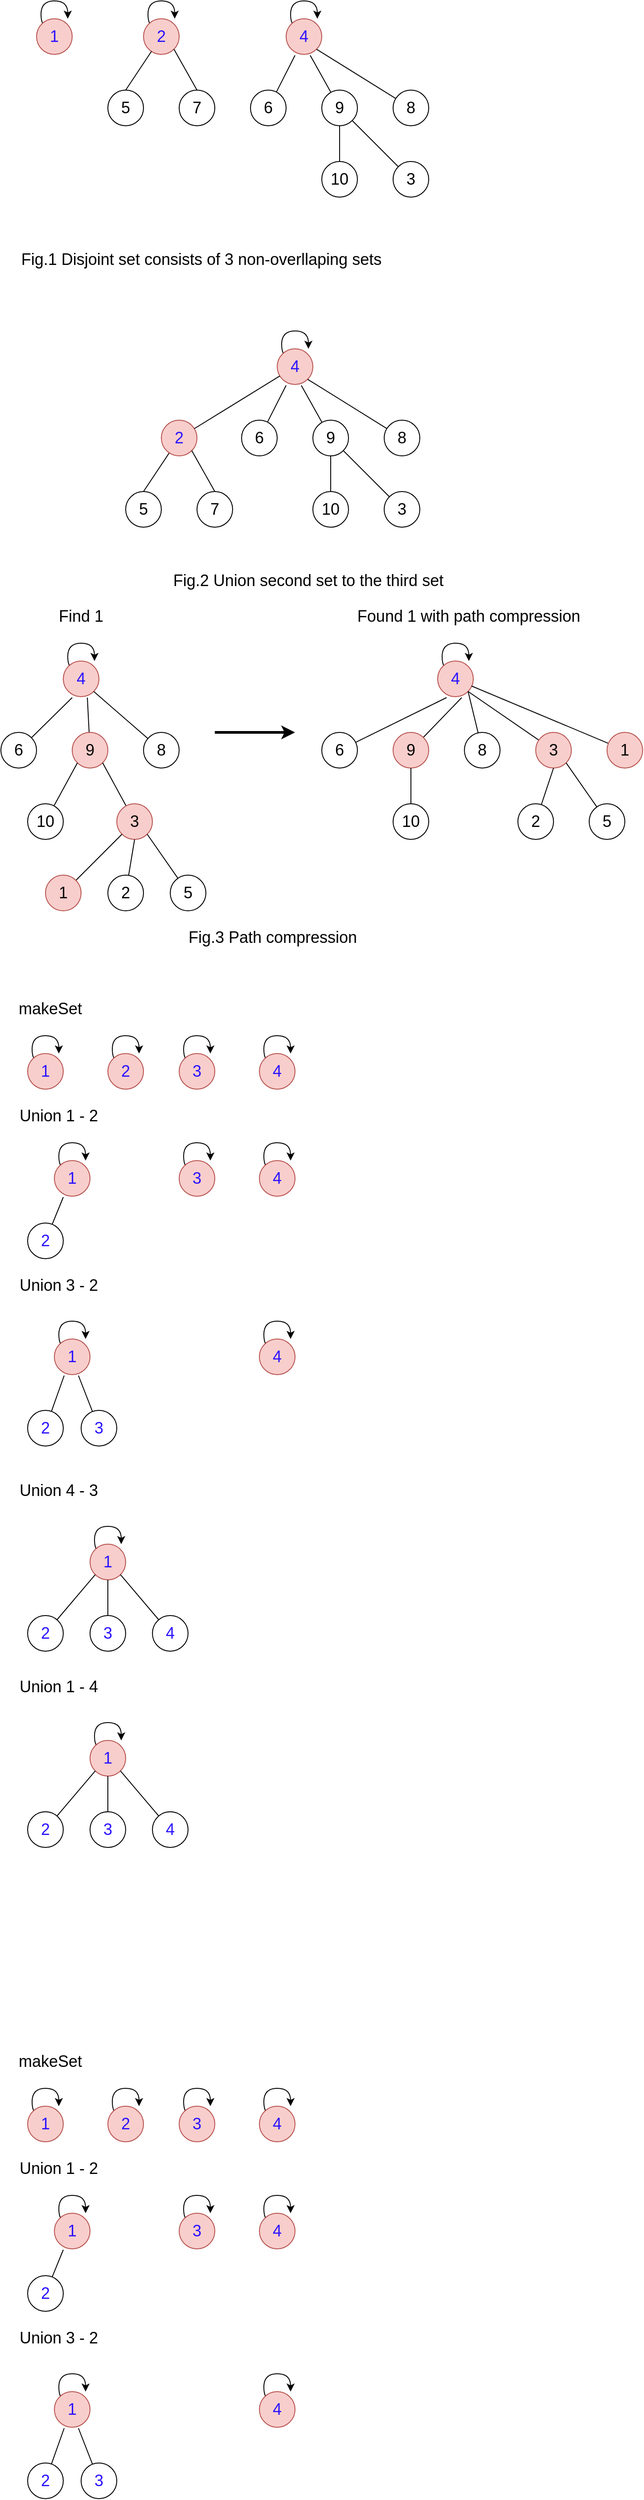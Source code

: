 <mxfile version="14.6.5" type="device"><diagram id="XlgKNt7_KCRdcMlraoRZ" name="Page-1"><mxGraphModel dx="1422" dy="705" grid="1" gridSize="10" guides="1" tooltips="1" connect="1" arrows="1" fold="1" page="1" pageScale="1" pageWidth="827" pageHeight="1169" math="0" shadow="0"><root><mxCell id="0"/><mxCell id="1" parent="0"/><mxCell id="lRGDoD_ZL3U_mnL9n9kn-7" value="" style="group" parent="1" vertex="1" connectable="0"><mxGeometry x="80" y="60" width="40" height="60" as="geometry"/></mxCell><mxCell id="lRGDoD_ZL3U_mnL9n9kn-6" value="" style="endArrow=classic;html=1;edgeStyle=orthogonalEdgeStyle;curved=1;" parent="lRGDoD_ZL3U_mnL9n9kn-7" edge="1"><mxGeometry width="50" height="50" relative="1" as="geometry"><mxPoint x="15" y="30" as="sourcePoint"/><mxPoint x="35" y="20" as="targetPoint"/><Array as="points"><mxPoint x="5" y="30"/><mxPoint x="5"/><mxPoint x="35"/></Array></mxGeometry></mxCell><mxCell id="lRGDoD_ZL3U_mnL9n9kn-1" value="&lt;font style=&quot;font-size: 18px&quot; color=&quot;#2a12ff&quot;&gt;1&lt;/font&gt;" style="ellipse;whiteSpace=wrap;html=1;aspect=fixed;fillColor=#f8cecc;strokeColor=#b85450;" parent="lRGDoD_ZL3U_mnL9n9kn-7" vertex="1"><mxGeometry y="20" width="40" height="40" as="geometry"/></mxCell><mxCell id="lRGDoD_ZL3U_mnL9n9kn-8" value="" style="group" parent="1" vertex="1" connectable="0"><mxGeometry x="200" y="60" width="40" height="60" as="geometry"/></mxCell><mxCell id="lRGDoD_ZL3U_mnL9n9kn-9" value="" style="endArrow=classic;html=1;edgeStyle=orthogonalEdgeStyle;curved=1;" parent="lRGDoD_ZL3U_mnL9n9kn-8" edge="1"><mxGeometry width="50" height="50" relative="1" as="geometry"><mxPoint x="15" y="30" as="sourcePoint"/><mxPoint x="35" y="20" as="targetPoint"/><Array as="points"><mxPoint x="5" y="30"/><mxPoint x="5"/><mxPoint x="35"/></Array></mxGeometry></mxCell><mxCell id="lRGDoD_ZL3U_mnL9n9kn-10" value="&lt;font style=&quot;font-size: 18px&quot; color=&quot;#2a12ff&quot;&gt;2&lt;/font&gt;" style="ellipse;whiteSpace=wrap;html=1;aspect=fixed;fillColor=#f8cecc;strokeColor=#b85450;" parent="lRGDoD_ZL3U_mnL9n9kn-8" vertex="1"><mxGeometry y="20" width="40" height="40" as="geometry"/></mxCell><mxCell id="lRGDoD_ZL3U_mnL9n9kn-11" value="" style="group" parent="1" vertex="1" connectable="0"><mxGeometry x="360" y="60" width="40" height="60" as="geometry"/></mxCell><mxCell id="lRGDoD_ZL3U_mnL9n9kn-12" value="" style="endArrow=classic;html=1;edgeStyle=orthogonalEdgeStyle;curved=1;" parent="lRGDoD_ZL3U_mnL9n9kn-11" edge="1"><mxGeometry width="50" height="50" relative="1" as="geometry"><mxPoint x="15" y="30" as="sourcePoint"/><mxPoint x="35" y="20" as="targetPoint"/><Array as="points"><mxPoint x="5" y="30"/><mxPoint x="5"/><mxPoint x="35"/></Array></mxGeometry></mxCell><mxCell id="lRGDoD_ZL3U_mnL9n9kn-13" value="&lt;font style=&quot;font-size: 18px&quot; color=&quot;#2a12ff&quot;&gt;4&lt;/font&gt;" style="ellipse;whiteSpace=wrap;html=1;aspect=fixed;fillColor=#f8cecc;strokeColor=#b85450;" parent="lRGDoD_ZL3U_mnL9n9kn-11" vertex="1"><mxGeometry y="20" width="40" height="40" as="geometry"/></mxCell><mxCell id="lRGDoD_ZL3U_mnL9n9kn-14" value="&lt;font style=&quot;font-size: 18px&quot;&gt;5&lt;/font&gt;" style="ellipse;whiteSpace=wrap;html=1;aspect=fixed;" parent="1" vertex="1"><mxGeometry x="160" y="160" width="40" height="40" as="geometry"/></mxCell><mxCell id="lRGDoD_ZL3U_mnL9n9kn-23" style="edgeStyle=none;rounded=0;orthogonalLoop=1;jettySize=auto;html=1;exitX=0.5;exitY=0;exitDx=0;exitDy=0;entryX=1;entryY=1;entryDx=0;entryDy=0;startArrow=none;startFill=0;endArrow=none;endFill=0;" parent="1" source="lRGDoD_ZL3U_mnL9n9kn-15" target="lRGDoD_ZL3U_mnL9n9kn-10" edge="1"><mxGeometry relative="1" as="geometry"/></mxCell><mxCell id="lRGDoD_ZL3U_mnL9n9kn-15" value="&lt;font style=&quot;font-size: 18px&quot;&gt;7&lt;/font&gt;" style="ellipse;whiteSpace=wrap;html=1;aspect=fixed;" parent="1" vertex="1"><mxGeometry x="240" y="160" width="40" height="40" as="geometry"/></mxCell><mxCell id="lRGDoD_ZL3U_mnL9n9kn-25" style="edgeStyle=none;rounded=0;orthogonalLoop=1;jettySize=auto;html=1;entryX=0.25;entryY=1.025;entryDx=0;entryDy=0;startArrow=none;startFill=0;endArrow=none;endFill=0;entryPerimeter=0;" parent="1" source="lRGDoD_ZL3U_mnL9n9kn-16" target="lRGDoD_ZL3U_mnL9n9kn-13" edge="1"><mxGeometry relative="1" as="geometry"/></mxCell><mxCell id="lRGDoD_ZL3U_mnL9n9kn-16" value="&lt;font style=&quot;font-size: 18px&quot;&gt;6&lt;/font&gt;" style="ellipse;whiteSpace=wrap;html=1;aspect=fixed;" parent="1" vertex="1"><mxGeometry x="320" y="160" width="40" height="40" as="geometry"/></mxCell><mxCell id="lRGDoD_ZL3U_mnL9n9kn-26" style="edgeStyle=none;rounded=0;orthogonalLoop=1;jettySize=auto;html=1;entryX=0.675;entryY=1.025;entryDx=0;entryDy=0;entryPerimeter=0;startArrow=none;startFill=0;endArrow=none;endFill=0;" parent="1" source="lRGDoD_ZL3U_mnL9n9kn-17" target="lRGDoD_ZL3U_mnL9n9kn-13" edge="1"><mxGeometry relative="1" as="geometry"/></mxCell><mxCell id="lRGDoD_ZL3U_mnL9n9kn-17" value="&lt;font style=&quot;font-size: 18px&quot;&gt;9&lt;/font&gt;" style="ellipse;whiteSpace=wrap;html=1;aspect=fixed;" parent="1" vertex="1"><mxGeometry x="400" y="160" width="40" height="40" as="geometry"/></mxCell><mxCell id="lRGDoD_ZL3U_mnL9n9kn-27" style="edgeStyle=none;rounded=0;orthogonalLoop=1;jettySize=auto;html=1;entryX=1;entryY=1;entryDx=0;entryDy=0;startArrow=none;startFill=0;endArrow=none;endFill=0;" parent="1" source="lRGDoD_ZL3U_mnL9n9kn-18" target="lRGDoD_ZL3U_mnL9n9kn-13" edge="1"><mxGeometry relative="1" as="geometry"/></mxCell><mxCell id="lRGDoD_ZL3U_mnL9n9kn-18" value="&lt;font style=&quot;font-size: 18px&quot;&gt;8&lt;/font&gt;" style="ellipse;whiteSpace=wrap;html=1;aspect=fixed;" parent="1" vertex="1"><mxGeometry x="480" y="160" width="40" height="40" as="geometry"/></mxCell><mxCell id="lRGDoD_ZL3U_mnL9n9kn-28" style="edgeStyle=none;rounded=0;orthogonalLoop=1;jettySize=auto;html=1;entryX=0.5;entryY=1;entryDx=0;entryDy=0;startArrow=none;startFill=0;endArrow=none;endFill=0;" parent="1" source="lRGDoD_ZL3U_mnL9n9kn-20" target="lRGDoD_ZL3U_mnL9n9kn-17" edge="1"><mxGeometry relative="1" as="geometry"/></mxCell><mxCell id="lRGDoD_ZL3U_mnL9n9kn-20" value="&lt;font style=&quot;font-size: 18px&quot;&gt;10&lt;/font&gt;" style="ellipse;whiteSpace=wrap;html=1;aspect=fixed;" parent="1" vertex="1"><mxGeometry x="400" y="240" width="40" height="40" as="geometry"/></mxCell><mxCell id="lRGDoD_ZL3U_mnL9n9kn-22" style="rounded=0;orthogonalLoop=1;jettySize=auto;html=1;entryX=0.5;entryY=0;entryDx=0;entryDy=0;startArrow=none;startFill=0;endArrow=none;endFill=0;" parent="1" source="lRGDoD_ZL3U_mnL9n9kn-10" target="lRGDoD_ZL3U_mnL9n9kn-14" edge="1"><mxGeometry relative="1" as="geometry"/></mxCell><mxCell id="lRGDoD_ZL3U_mnL9n9kn-30" style="edgeStyle=none;rounded=0;orthogonalLoop=1;jettySize=auto;html=1;entryX=1;entryY=1;entryDx=0;entryDy=0;startArrow=none;startFill=0;endArrow=none;endFill=0;" parent="1" source="lRGDoD_ZL3U_mnL9n9kn-29" target="lRGDoD_ZL3U_mnL9n9kn-17" edge="1"><mxGeometry relative="1" as="geometry"/></mxCell><mxCell id="lRGDoD_ZL3U_mnL9n9kn-29" value="&lt;font style=&quot;font-size: 18px&quot;&gt;3&lt;/font&gt;" style="ellipse;whiteSpace=wrap;html=1;aspect=fixed;" parent="1" vertex="1"><mxGeometry x="480" y="240" width="40" height="40" as="geometry"/></mxCell><mxCell id="lRGDoD_ZL3U_mnL9n9kn-31" value="&lt;font style=&quot;font-size: 18px&quot;&gt;Fig.1 Disjoint set consists of 3 non-overllaping sets&lt;/font&gt;" style="text;html=1;strokeColor=none;fillColor=none;align=center;verticalAlign=middle;whiteSpace=wrap;rounded=0;" parent="1" vertex="1"><mxGeometry x="60" y="340" width="410" height="20" as="geometry"/></mxCell><mxCell id="lRGDoD_ZL3U_mnL9n9kn-38" value="" style="group" parent="1" vertex="1" connectable="0"><mxGeometry x="350" y="430" width="40" height="60" as="geometry"/></mxCell><mxCell id="lRGDoD_ZL3U_mnL9n9kn-39" value="" style="endArrow=classic;html=1;edgeStyle=orthogonalEdgeStyle;curved=1;" parent="lRGDoD_ZL3U_mnL9n9kn-38" edge="1"><mxGeometry width="50" height="50" relative="1" as="geometry"><mxPoint x="15" y="30" as="sourcePoint"/><mxPoint x="35" y="20" as="targetPoint"/><Array as="points"><mxPoint x="5" y="30"/><mxPoint x="5"/><mxPoint x="35"/></Array></mxGeometry></mxCell><mxCell id="lRGDoD_ZL3U_mnL9n9kn-40" value="&lt;font style=&quot;font-size: 18px&quot; color=&quot;#2a12ff&quot;&gt;4&lt;/font&gt;" style="ellipse;whiteSpace=wrap;html=1;aspect=fixed;fillColor=#f8cecc;strokeColor=#b85450;" parent="lRGDoD_ZL3U_mnL9n9kn-38" vertex="1"><mxGeometry y="20" width="40" height="40" as="geometry"/></mxCell><mxCell id="lRGDoD_ZL3U_mnL9n9kn-44" style="edgeStyle=none;rounded=0;orthogonalLoop=1;jettySize=auto;html=1;entryX=0.25;entryY=1.025;entryDx=0;entryDy=0;startArrow=none;startFill=0;endArrow=none;endFill=0;entryPerimeter=0;" parent="1" source="lRGDoD_ZL3U_mnL9n9kn-45" target="lRGDoD_ZL3U_mnL9n9kn-40" edge="1"><mxGeometry relative="1" as="geometry"/></mxCell><mxCell id="lRGDoD_ZL3U_mnL9n9kn-45" value="&lt;font style=&quot;font-size: 18px&quot;&gt;6&lt;/font&gt;" style="ellipse;whiteSpace=wrap;html=1;aspect=fixed;" parent="1" vertex="1"><mxGeometry x="310" y="530" width="40" height="40" as="geometry"/></mxCell><mxCell id="lRGDoD_ZL3U_mnL9n9kn-46" style="edgeStyle=none;rounded=0;orthogonalLoop=1;jettySize=auto;html=1;entryX=0.675;entryY=1.025;entryDx=0;entryDy=0;entryPerimeter=0;startArrow=none;startFill=0;endArrow=none;endFill=0;" parent="1" source="lRGDoD_ZL3U_mnL9n9kn-47" target="lRGDoD_ZL3U_mnL9n9kn-40" edge="1"><mxGeometry relative="1" as="geometry"/></mxCell><mxCell id="lRGDoD_ZL3U_mnL9n9kn-47" value="&lt;font style=&quot;font-size: 18px&quot;&gt;9&lt;/font&gt;" style="ellipse;whiteSpace=wrap;html=1;aspect=fixed;" parent="1" vertex="1"><mxGeometry x="390" y="530" width="40" height="40" as="geometry"/></mxCell><mxCell id="lRGDoD_ZL3U_mnL9n9kn-48" style="edgeStyle=none;rounded=0;orthogonalLoop=1;jettySize=auto;html=1;entryX=1;entryY=1;entryDx=0;entryDy=0;startArrow=none;startFill=0;endArrow=none;endFill=0;" parent="1" source="lRGDoD_ZL3U_mnL9n9kn-49" target="lRGDoD_ZL3U_mnL9n9kn-40" edge="1"><mxGeometry relative="1" as="geometry"/></mxCell><mxCell id="lRGDoD_ZL3U_mnL9n9kn-49" value="&lt;font style=&quot;font-size: 18px&quot;&gt;8&lt;/font&gt;" style="ellipse;whiteSpace=wrap;html=1;aspect=fixed;" parent="1" vertex="1"><mxGeometry x="470" y="530" width="40" height="40" as="geometry"/></mxCell><mxCell id="lRGDoD_ZL3U_mnL9n9kn-50" style="edgeStyle=none;rounded=0;orthogonalLoop=1;jettySize=auto;html=1;entryX=0.5;entryY=1;entryDx=0;entryDy=0;startArrow=none;startFill=0;endArrow=none;endFill=0;" parent="1" source="lRGDoD_ZL3U_mnL9n9kn-51" target="lRGDoD_ZL3U_mnL9n9kn-47" edge="1"><mxGeometry relative="1" as="geometry"/></mxCell><mxCell id="lRGDoD_ZL3U_mnL9n9kn-51" value="&lt;font style=&quot;font-size: 18px&quot;&gt;10&lt;/font&gt;" style="ellipse;whiteSpace=wrap;html=1;aspect=fixed;" parent="1" vertex="1"><mxGeometry x="390" y="610" width="40" height="40" as="geometry"/></mxCell><mxCell id="lRGDoD_ZL3U_mnL9n9kn-53" style="edgeStyle=none;rounded=0;orthogonalLoop=1;jettySize=auto;html=1;entryX=1;entryY=1;entryDx=0;entryDy=0;startArrow=none;startFill=0;endArrow=none;endFill=0;" parent="1" source="lRGDoD_ZL3U_mnL9n9kn-54" target="lRGDoD_ZL3U_mnL9n9kn-47" edge="1"><mxGeometry relative="1" as="geometry"/></mxCell><mxCell id="lRGDoD_ZL3U_mnL9n9kn-54" value="&lt;font style=&quot;font-size: 18px&quot;&gt;3&lt;/font&gt;" style="ellipse;whiteSpace=wrap;html=1;aspect=fixed;" parent="1" vertex="1"><mxGeometry x="470" y="610" width="40" height="40" as="geometry"/></mxCell><mxCell id="lRGDoD_ZL3U_mnL9n9kn-55" value="" style="group" parent="1" vertex="1" connectable="0"><mxGeometry x="180" y="530" width="120" height="120" as="geometry"/></mxCell><mxCell id="lRGDoD_ZL3U_mnL9n9kn-41" value="&lt;font style=&quot;font-size: 18px&quot;&gt;5&lt;/font&gt;" style="ellipse;whiteSpace=wrap;html=1;aspect=fixed;" parent="lRGDoD_ZL3U_mnL9n9kn-55" vertex="1"><mxGeometry y="80" width="40" height="40" as="geometry"/></mxCell><mxCell id="lRGDoD_ZL3U_mnL9n9kn-43" value="&lt;font style=&quot;font-size: 18px&quot;&gt;7&lt;/font&gt;" style="ellipse;whiteSpace=wrap;html=1;aspect=fixed;" parent="lRGDoD_ZL3U_mnL9n9kn-55" vertex="1"><mxGeometry x="80" y="80" width="40" height="40" as="geometry"/></mxCell><mxCell id="lRGDoD_ZL3U_mnL9n9kn-52" style="rounded=0;orthogonalLoop=1;jettySize=auto;html=1;entryX=0.5;entryY=0;entryDx=0;entryDy=0;startArrow=none;startFill=0;endArrow=none;endFill=0;" parent="lRGDoD_ZL3U_mnL9n9kn-55" source="lRGDoD_ZL3U_mnL9n9kn-37" target="lRGDoD_ZL3U_mnL9n9kn-41" edge="1"><mxGeometry relative="1" as="geometry"/></mxCell><mxCell id="lRGDoD_ZL3U_mnL9n9kn-37" value="&lt;font style=&quot;font-size: 18px&quot; color=&quot;#2a12ff&quot;&gt;2&lt;/font&gt;" style="ellipse;whiteSpace=wrap;html=1;aspect=fixed;fillColor=#f8cecc;strokeColor=#b85450;" parent="lRGDoD_ZL3U_mnL9n9kn-55" vertex="1"><mxGeometry x="40" width="40" height="40" as="geometry"/></mxCell><mxCell id="lRGDoD_ZL3U_mnL9n9kn-42" style="edgeStyle=none;rounded=0;orthogonalLoop=1;jettySize=auto;html=1;exitX=0.5;exitY=0;exitDx=0;exitDy=0;entryX=1;entryY=1;entryDx=0;entryDy=0;startArrow=none;startFill=0;endArrow=none;endFill=0;" parent="lRGDoD_ZL3U_mnL9n9kn-55" source="lRGDoD_ZL3U_mnL9n9kn-43" target="lRGDoD_ZL3U_mnL9n9kn-37" edge="1"><mxGeometry relative="1" as="geometry"/></mxCell><mxCell id="lRGDoD_ZL3U_mnL9n9kn-57" style="edgeStyle=none;rounded=0;orthogonalLoop=1;jettySize=auto;html=1;startArrow=none;startFill=0;endArrow=none;endFill=0;" parent="1" source="lRGDoD_ZL3U_mnL9n9kn-37" target="lRGDoD_ZL3U_mnL9n9kn-40" edge="1"><mxGeometry relative="1" as="geometry"/></mxCell><mxCell id="lRGDoD_ZL3U_mnL9n9kn-58" value="&lt;font style=&quot;font-size: 18px&quot;&gt;Fig.2 Union second set to the third set&lt;/font&gt;" style="text;html=1;strokeColor=none;fillColor=none;align=center;verticalAlign=middle;whiteSpace=wrap;rounded=0;" parent="1" vertex="1"><mxGeometry x="180" y="700" width="410" height="20" as="geometry"/></mxCell><mxCell id="lRGDoD_ZL3U_mnL9n9kn-59" value="" style="group" parent="1" vertex="1" connectable="0"><mxGeometry x="110" y="780" width="40" height="60" as="geometry"/></mxCell><mxCell id="lRGDoD_ZL3U_mnL9n9kn-60" value="" style="endArrow=classic;html=1;edgeStyle=orthogonalEdgeStyle;curved=1;" parent="lRGDoD_ZL3U_mnL9n9kn-59" edge="1"><mxGeometry width="50" height="50" relative="1" as="geometry"><mxPoint x="15" y="30" as="sourcePoint"/><mxPoint x="35" y="20" as="targetPoint"/><Array as="points"><mxPoint x="5" y="30"/><mxPoint x="5"/><mxPoint x="35"/></Array></mxGeometry></mxCell><mxCell id="lRGDoD_ZL3U_mnL9n9kn-61" value="&lt;font style=&quot;font-size: 18px&quot; color=&quot;#2a12ff&quot;&gt;4&lt;/font&gt;" style="ellipse;whiteSpace=wrap;html=1;aspect=fixed;fillColor=#f8cecc;strokeColor=#b85450;" parent="lRGDoD_ZL3U_mnL9n9kn-59" vertex="1"><mxGeometry y="20" width="40" height="40" as="geometry"/></mxCell><mxCell id="lRGDoD_ZL3U_mnL9n9kn-62" style="edgeStyle=none;rounded=0;orthogonalLoop=1;jettySize=auto;html=1;entryX=0.25;entryY=1.025;entryDx=0;entryDy=0;startArrow=none;startFill=0;endArrow=none;endFill=0;entryPerimeter=0;" parent="1" source="lRGDoD_ZL3U_mnL9n9kn-63" target="lRGDoD_ZL3U_mnL9n9kn-61" edge="1"><mxGeometry relative="1" as="geometry"/></mxCell><mxCell id="lRGDoD_ZL3U_mnL9n9kn-63" value="&lt;font style=&quot;font-size: 18px&quot;&gt;6&lt;/font&gt;" style="ellipse;whiteSpace=wrap;html=1;aspect=fixed;" parent="1" vertex="1"><mxGeometry x="40" y="880" width="40" height="40" as="geometry"/></mxCell><mxCell id="lRGDoD_ZL3U_mnL9n9kn-64" style="edgeStyle=none;rounded=0;orthogonalLoop=1;jettySize=auto;html=1;entryX=0.675;entryY=1.025;entryDx=0;entryDy=0;entryPerimeter=0;startArrow=none;startFill=0;endArrow=none;endFill=0;" parent="1" source="lRGDoD_ZL3U_mnL9n9kn-65" target="lRGDoD_ZL3U_mnL9n9kn-61" edge="1"><mxGeometry relative="1" as="geometry"/></mxCell><mxCell id="lRGDoD_ZL3U_mnL9n9kn-65" value="&lt;font style=&quot;font-size: 18px&quot;&gt;9&lt;/font&gt;" style="ellipse;whiteSpace=wrap;html=1;aspect=fixed;fillColor=#f8cecc;strokeColor=#b85450;" parent="1" vertex="1"><mxGeometry x="120" y="880" width="40" height="40" as="geometry"/></mxCell><mxCell id="lRGDoD_ZL3U_mnL9n9kn-66" style="edgeStyle=none;rounded=0;orthogonalLoop=1;jettySize=auto;html=1;entryX=1;entryY=1;entryDx=0;entryDy=0;startArrow=none;startFill=0;endArrow=none;endFill=0;" parent="1" source="lRGDoD_ZL3U_mnL9n9kn-67" target="lRGDoD_ZL3U_mnL9n9kn-61" edge="1"><mxGeometry relative="1" as="geometry"/></mxCell><mxCell id="lRGDoD_ZL3U_mnL9n9kn-67" value="&lt;font style=&quot;font-size: 18px&quot;&gt;8&lt;/font&gt;" style="ellipse;whiteSpace=wrap;html=1;aspect=fixed;" parent="1" vertex="1"><mxGeometry x="200" y="880" width="40" height="40" as="geometry"/></mxCell><mxCell id="lRGDoD_ZL3U_mnL9n9kn-68" style="edgeStyle=none;rounded=0;orthogonalLoop=1;jettySize=auto;html=1;entryX=0;entryY=1;entryDx=0;entryDy=0;startArrow=none;startFill=0;endArrow=none;endFill=0;" parent="1" source="lRGDoD_ZL3U_mnL9n9kn-69" target="lRGDoD_ZL3U_mnL9n9kn-65" edge="1"><mxGeometry relative="1" as="geometry"/></mxCell><mxCell id="lRGDoD_ZL3U_mnL9n9kn-69" value="&lt;font style=&quot;font-size: 18px&quot;&gt;10&lt;/font&gt;" style="ellipse;whiteSpace=wrap;html=1;aspect=fixed;" parent="1" vertex="1"><mxGeometry x="70" y="960" width="40" height="40" as="geometry"/></mxCell><mxCell id="lRGDoD_ZL3U_mnL9n9kn-70" style="edgeStyle=none;rounded=0;orthogonalLoop=1;jettySize=auto;html=1;entryX=1;entryY=1;entryDx=0;entryDy=0;startArrow=none;startFill=0;endArrow=none;endFill=0;" parent="1" source="lRGDoD_ZL3U_mnL9n9kn-71" target="lRGDoD_ZL3U_mnL9n9kn-65" edge="1"><mxGeometry relative="1" as="geometry"/></mxCell><mxCell id="lRGDoD_ZL3U_mnL9n9kn-71" value="&lt;font style=&quot;font-size: 18px&quot;&gt;3&lt;/font&gt;" style="ellipse;whiteSpace=wrap;html=1;aspect=fixed;fillColor=#f8cecc;strokeColor=#b85450;" parent="1" vertex="1"><mxGeometry x="170" y="960" width="40" height="40" as="geometry"/></mxCell><mxCell id="lRGDoD_ZL3U_mnL9n9kn-73" value="" style="endArrow=classic;html=1;strokeWidth=3;" parent="1" edge="1"><mxGeometry width="50" height="50" relative="1" as="geometry"><mxPoint x="280" y="880" as="sourcePoint"/><mxPoint x="370" y="880" as="targetPoint"/></mxGeometry></mxCell><mxCell id="lRGDoD_ZL3U_mnL9n9kn-74" value="" style="group" parent="1" vertex="1" connectable="0"><mxGeometry x="530" y="780" width="40" height="60" as="geometry"/></mxCell><mxCell id="lRGDoD_ZL3U_mnL9n9kn-75" value="" style="endArrow=classic;html=1;edgeStyle=orthogonalEdgeStyle;curved=1;" parent="lRGDoD_ZL3U_mnL9n9kn-74" edge="1"><mxGeometry width="50" height="50" relative="1" as="geometry"><mxPoint x="15" y="30" as="sourcePoint"/><mxPoint x="35" y="20" as="targetPoint"/><Array as="points"><mxPoint x="5" y="30"/><mxPoint x="5"/><mxPoint x="35"/></Array></mxGeometry></mxCell><mxCell id="lRGDoD_ZL3U_mnL9n9kn-76" value="&lt;font style=&quot;font-size: 18px&quot; color=&quot;#2a12ff&quot;&gt;4&lt;/font&gt;" style="ellipse;whiteSpace=wrap;html=1;aspect=fixed;fillColor=#f8cecc;strokeColor=#b85450;" parent="lRGDoD_ZL3U_mnL9n9kn-74" vertex="1"><mxGeometry y="20" width="40" height="40" as="geometry"/></mxCell><mxCell id="lRGDoD_ZL3U_mnL9n9kn-77" style="edgeStyle=none;rounded=0;orthogonalLoop=1;jettySize=auto;html=1;entryX=0.25;entryY=1.025;entryDx=0;entryDy=0;startArrow=none;startFill=0;endArrow=none;endFill=0;entryPerimeter=0;" parent="1" source="lRGDoD_ZL3U_mnL9n9kn-78" target="lRGDoD_ZL3U_mnL9n9kn-76" edge="1"><mxGeometry relative="1" as="geometry"/></mxCell><mxCell id="lRGDoD_ZL3U_mnL9n9kn-78" value="&lt;font style=&quot;font-size: 18px&quot;&gt;6&lt;/font&gt;" style="ellipse;whiteSpace=wrap;html=1;aspect=fixed;" parent="1" vertex="1"><mxGeometry x="400" y="880" width="40" height="40" as="geometry"/></mxCell><mxCell id="lRGDoD_ZL3U_mnL9n9kn-79" style="edgeStyle=none;rounded=0;orthogonalLoop=1;jettySize=auto;html=1;entryX=0.675;entryY=1.025;entryDx=0;entryDy=0;entryPerimeter=0;startArrow=none;startFill=0;endArrow=none;endFill=0;" parent="1" source="lRGDoD_ZL3U_mnL9n9kn-80" target="lRGDoD_ZL3U_mnL9n9kn-76" edge="1"><mxGeometry relative="1" as="geometry"/></mxCell><mxCell id="lRGDoD_ZL3U_mnL9n9kn-80" value="&lt;font style=&quot;font-size: 18px&quot;&gt;9&lt;/font&gt;" style="ellipse;whiteSpace=wrap;html=1;aspect=fixed;fillColor=#f8cecc;strokeColor=#b85450;" parent="1" vertex="1"><mxGeometry x="480" y="880" width="40" height="40" as="geometry"/></mxCell><mxCell id="lRGDoD_ZL3U_mnL9n9kn-81" style="edgeStyle=none;rounded=0;orthogonalLoop=1;jettySize=auto;html=1;entryX=1;entryY=1;entryDx=0;entryDy=0;startArrow=none;startFill=0;endArrow=none;endFill=0;" parent="1" source="lRGDoD_ZL3U_mnL9n9kn-82" target="lRGDoD_ZL3U_mnL9n9kn-76" edge="1"><mxGeometry relative="1" as="geometry"/></mxCell><mxCell id="lRGDoD_ZL3U_mnL9n9kn-82" value="&lt;font style=&quot;font-size: 18px&quot;&gt;8&lt;/font&gt;" style="ellipse;whiteSpace=wrap;html=1;aspect=fixed;" parent="1" vertex="1"><mxGeometry x="560" y="880" width="40" height="40" as="geometry"/></mxCell><mxCell id="lRGDoD_ZL3U_mnL9n9kn-83" style="edgeStyle=none;rounded=0;orthogonalLoop=1;jettySize=auto;html=1;entryX=0.5;entryY=1;entryDx=0;entryDy=0;startArrow=none;startFill=0;endArrow=none;endFill=0;" parent="1" source="lRGDoD_ZL3U_mnL9n9kn-84" target="lRGDoD_ZL3U_mnL9n9kn-80" edge="1"><mxGeometry relative="1" as="geometry"/></mxCell><mxCell id="lRGDoD_ZL3U_mnL9n9kn-84" value="&lt;font style=&quot;font-size: 18px&quot;&gt;10&lt;/font&gt;" style="ellipse;whiteSpace=wrap;html=1;aspect=fixed;" parent="1" vertex="1"><mxGeometry x="480" y="960" width="40" height="40" as="geometry"/></mxCell><mxCell id="lRGDoD_ZL3U_mnL9n9kn-85" style="edgeStyle=none;rounded=0;orthogonalLoop=1;jettySize=auto;html=1;entryX=1;entryY=1;entryDx=0;entryDy=0;startArrow=none;startFill=0;endArrow=none;endFill=0;" parent="1" source="lRGDoD_ZL3U_mnL9n9kn-86" target="lRGDoD_ZL3U_mnL9n9kn-76" edge="1"><mxGeometry relative="1" as="geometry"/></mxCell><mxCell id="lRGDoD_ZL3U_mnL9n9kn-86" value="&lt;font style=&quot;font-size: 18px&quot;&gt;3&lt;/font&gt;" style="ellipse;whiteSpace=wrap;html=1;aspect=fixed;fillColor=#f8cecc;strokeColor=#b85450;" parent="1" vertex="1"><mxGeometry x="640" y="880" width="40" height="40" as="geometry"/></mxCell><mxCell id="lRGDoD_ZL3U_mnL9n9kn-92" style="edgeStyle=none;rounded=0;orthogonalLoop=1;jettySize=auto;html=1;entryX=1;entryY=1;entryDx=0;entryDy=0;startArrow=none;startFill=0;endArrow=none;endFill=0;strokeWidth=1;" parent="1" source="lRGDoD_ZL3U_mnL9n9kn-87" target="lRGDoD_ZL3U_mnL9n9kn-71" edge="1"><mxGeometry relative="1" as="geometry"/></mxCell><mxCell id="lRGDoD_ZL3U_mnL9n9kn-87" value="&lt;font style=&quot;font-size: 18px&quot;&gt;5&lt;/font&gt;" style="ellipse;whiteSpace=wrap;html=1;aspect=fixed;" parent="1" vertex="1"><mxGeometry x="230" y="1040" width="40" height="40" as="geometry"/></mxCell><mxCell id="lRGDoD_ZL3U_mnL9n9kn-91" style="edgeStyle=none;rounded=0;orthogonalLoop=1;jettySize=auto;html=1;entryX=0.5;entryY=1;entryDx=0;entryDy=0;startArrow=none;startFill=0;endArrow=none;endFill=0;strokeWidth=1;" parent="1" source="lRGDoD_ZL3U_mnL9n9kn-88" target="lRGDoD_ZL3U_mnL9n9kn-71" edge="1"><mxGeometry relative="1" as="geometry"/></mxCell><mxCell id="lRGDoD_ZL3U_mnL9n9kn-88" value="&lt;font style=&quot;font-size: 18px&quot;&gt;2&lt;/font&gt;" style="ellipse;whiteSpace=wrap;html=1;aspect=fixed;" parent="1" vertex="1"><mxGeometry x="160" y="1040" width="40" height="40" as="geometry"/></mxCell><mxCell id="lRGDoD_ZL3U_mnL9n9kn-90" style="edgeStyle=none;rounded=0;orthogonalLoop=1;jettySize=auto;html=1;entryX=0;entryY=1;entryDx=0;entryDy=0;startArrow=none;startFill=0;endArrow=none;endFill=0;strokeWidth=1;" parent="1" source="lRGDoD_ZL3U_mnL9n9kn-89" target="lRGDoD_ZL3U_mnL9n9kn-71" edge="1"><mxGeometry relative="1" as="geometry"/></mxCell><mxCell id="lRGDoD_ZL3U_mnL9n9kn-89" value="&lt;font style=&quot;font-size: 18px&quot;&gt;1&lt;/font&gt;" style="ellipse;whiteSpace=wrap;html=1;aspect=fixed;fillColor=#f8cecc;strokeColor=#b85450;" parent="1" vertex="1"><mxGeometry x="90" y="1040" width="40" height="40" as="geometry"/></mxCell><mxCell id="lRGDoD_ZL3U_mnL9n9kn-98" style="edgeStyle=none;rounded=0;orthogonalLoop=1;jettySize=auto;html=1;entryX=1;entryY=1;entryDx=0;entryDy=0;startArrow=none;startFill=0;endArrow=none;endFill=0;strokeWidth=1;" parent="1" source="lRGDoD_ZL3U_mnL9n9kn-94" target="lRGDoD_ZL3U_mnL9n9kn-86" edge="1"><mxGeometry relative="1" as="geometry"/></mxCell><mxCell id="lRGDoD_ZL3U_mnL9n9kn-94" value="&lt;font style=&quot;font-size: 18px&quot;&gt;5&lt;/font&gt;" style="ellipse;whiteSpace=wrap;html=1;aspect=fixed;" parent="1" vertex="1"><mxGeometry x="700" y="960" width="40" height="40" as="geometry"/></mxCell><mxCell id="lRGDoD_ZL3U_mnL9n9kn-99" style="edgeStyle=none;rounded=0;orthogonalLoop=1;jettySize=auto;html=1;entryX=0.5;entryY=1;entryDx=0;entryDy=0;startArrow=none;startFill=0;endArrow=none;endFill=0;strokeWidth=1;" parent="1" source="lRGDoD_ZL3U_mnL9n9kn-96" target="lRGDoD_ZL3U_mnL9n9kn-86" edge="1"><mxGeometry relative="1" as="geometry"/></mxCell><mxCell id="lRGDoD_ZL3U_mnL9n9kn-96" value="&lt;font style=&quot;font-size: 18px&quot;&gt;2&lt;/font&gt;" style="ellipse;whiteSpace=wrap;html=1;aspect=fixed;" parent="1" vertex="1"><mxGeometry x="620" y="960" width="40" height="40" as="geometry"/></mxCell><mxCell id="lRGDoD_ZL3U_mnL9n9kn-101" style="edgeStyle=none;rounded=0;orthogonalLoop=1;jettySize=auto;html=1;entryX=0.95;entryY=0.7;entryDx=0;entryDy=0;entryPerimeter=0;startArrow=none;startFill=0;endArrow=none;endFill=0;strokeWidth=1;" parent="1" source="lRGDoD_ZL3U_mnL9n9kn-100" target="lRGDoD_ZL3U_mnL9n9kn-76" edge="1"><mxGeometry relative="1" as="geometry"/></mxCell><mxCell id="lRGDoD_ZL3U_mnL9n9kn-100" value="&lt;font style=&quot;font-size: 18px&quot;&gt;1&lt;/font&gt;" style="ellipse;whiteSpace=wrap;html=1;aspect=fixed;fillColor=#f8cecc;strokeColor=#b85450;" parent="1" vertex="1"><mxGeometry x="720" y="880" width="40" height="40" as="geometry"/></mxCell><mxCell id="lRGDoD_ZL3U_mnL9n9kn-102" value="&lt;font style=&quot;font-size: 18px&quot;&gt;Fig.3 Path compression&lt;/font&gt;" style="text;html=1;strokeColor=none;fillColor=none;align=center;verticalAlign=middle;whiteSpace=wrap;rounded=0;" parent="1" vertex="1"><mxGeometry x="140" y="1100" width="410" height="20" as="geometry"/></mxCell><mxCell id="lRGDoD_ZL3U_mnL9n9kn-103" value="&lt;font style=&quot;font-size: 18px&quot;&gt;Find 1&lt;/font&gt;" style="text;html=1;strokeColor=none;fillColor=none;align=center;verticalAlign=middle;whiteSpace=wrap;rounded=0;" parent="1" vertex="1"><mxGeometry x="100" y="740" width="60" height="20" as="geometry"/></mxCell><mxCell id="lRGDoD_ZL3U_mnL9n9kn-104" value="&lt;font style=&quot;font-size: 18px&quot;&gt;Found 1 with path compression&lt;/font&gt;" style="text;html=1;strokeColor=none;fillColor=none;align=center;verticalAlign=middle;whiteSpace=wrap;rounded=0;" parent="1" vertex="1"><mxGeometry x="430" y="740" width="270" height="20" as="geometry"/></mxCell><mxCell id="SlKtCs9jWluvIZ-grT5h-1" value="&lt;font style=&quot;font-size: 18px&quot;&gt;makeSet&lt;/font&gt;" style="text;html=1;align=center;verticalAlign=middle;resizable=0;points=[];autosize=1;rounded=0;" vertex="1" parent="1"><mxGeometry x="50" y="1180" width="90" height="20" as="geometry"/></mxCell><mxCell id="SlKtCs9jWluvIZ-grT5h-2" value="" style="group" vertex="1" connectable="0" parent="1"><mxGeometry x="70" y="1220" width="40" height="60" as="geometry"/></mxCell><mxCell id="SlKtCs9jWluvIZ-grT5h-3" value="" style="endArrow=classic;html=1;edgeStyle=orthogonalEdgeStyle;curved=1;" edge="1" parent="SlKtCs9jWluvIZ-grT5h-2"><mxGeometry width="50" height="50" relative="1" as="geometry"><mxPoint x="15" y="30" as="sourcePoint"/><mxPoint x="35" y="20" as="targetPoint"/><Array as="points"><mxPoint x="5" y="30"/><mxPoint x="5"/><mxPoint x="35"/></Array></mxGeometry></mxCell><mxCell id="SlKtCs9jWluvIZ-grT5h-4" value="&lt;font style=&quot;font-size: 18px&quot; color=&quot;#2a12ff&quot;&gt;1&lt;/font&gt;" style="ellipse;whiteSpace=wrap;html=1;aspect=fixed;fillColor=#f8cecc;strokeColor=#b85450;" vertex="1" parent="SlKtCs9jWluvIZ-grT5h-2"><mxGeometry y="20" width="40" height="40" as="geometry"/></mxCell><mxCell id="SlKtCs9jWluvIZ-grT5h-5" value="" style="group" vertex="1" connectable="0" parent="1"><mxGeometry x="160" y="1220" width="40" height="60" as="geometry"/></mxCell><mxCell id="SlKtCs9jWluvIZ-grT5h-6" value="" style="endArrow=classic;html=1;edgeStyle=orthogonalEdgeStyle;curved=1;" edge="1" parent="SlKtCs9jWluvIZ-grT5h-5"><mxGeometry width="50" height="50" relative="1" as="geometry"><mxPoint x="15" y="30" as="sourcePoint"/><mxPoint x="35" y="20" as="targetPoint"/><Array as="points"><mxPoint x="5" y="30"/><mxPoint x="5"/><mxPoint x="35"/></Array></mxGeometry></mxCell><mxCell id="SlKtCs9jWluvIZ-grT5h-7" value="&lt;font style=&quot;font-size: 18px&quot; color=&quot;#2a12ff&quot;&gt;2&lt;/font&gt;" style="ellipse;whiteSpace=wrap;html=1;aspect=fixed;fillColor=#f8cecc;strokeColor=#b85450;" vertex="1" parent="SlKtCs9jWluvIZ-grT5h-5"><mxGeometry y="20" width="40" height="40" as="geometry"/></mxCell><mxCell id="SlKtCs9jWluvIZ-grT5h-8" value="" style="group" vertex="1" connectable="0" parent="1"><mxGeometry x="240" y="1220" width="40" height="60" as="geometry"/></mxCell><mxCell id="SlKtCs9jWluvIZ-grT5h-9" value="" style="endArrow=classic;html=1;edgeStyle=orthogonalEdgeStyle;curved=1;" edge="1" parent="SlKtCs9jWluvIZ-grT5h-8"><mxGeometry width="50" height="50" relative="1" as="geometry"><mxPoint x="15" y="30" as="sourcePoint"/><mxPoint x="35" y="20" as="targetPoint"/><Array as="points"><mxPoint x="5" y="30"/><mxPoint x="5"/><mxPoint x="35"/></Array></mxGeometry></mxCell><mxCell id="SlKtCs9jWluvIZ-grT5h-10" value="&lt;font style=&quot;font-size: 18px&quot; color=&quot;#2a12ff&quot;&gt;3&lt;/font&gt;" style="ellipse;whiteSpace=wrap;html=1;aspect=fixed;fillColor=#f8cecc;strokeColor=#b85450;" vertex="1" parent="SlKtCs9jWluvIZ-grT5h-8"><mxGeometry y="20" width="40" height="40" as="geometry"/></mxCell><mxCell id="SlKtCs9jWluvIZ-grT5h-11" value="" style="group" vertex="1" connectable="0" parent="1"><mxGeometry x="330" y="1220" width="40" height="60" as="geometry"/></mxCell><mxCell id="SlKtCs9jWluvIZ-grT5h-12" value="" style="endArrow=classic;html=1;edgeStyle=orthogonalEdgeStyle;curved=1;" edge="1" parent="SlKtCs9jWluvIZ-grT5h-11"><mxGeometry width="50" height="50" relative="1" as="geometry"><mxPoint x="15" y="30" as="sourcePoint"/><mxPoint x="35" y="20" as="targetPoint"/><Array as="points"><mxPoint x="5" y="30"/><mxPoint x="5"/><mxPoint x="35"/></Array></mxGeometry></mxCell><mxCell id="SlKtCs9jWluvIZ-grT5h-13" value="&lt;font style=&quot;font-size: 18px&quot; color=&quot;#2a12ff&quot;&gt;4&lt;/font&gt;" style="ellipse;whiteSpace=wrap;html=1;aspect=fixed;fillColor=#f8cecc;strokeColor=#b85450;" vertex="1" parent="SlKtCs9jWluvIZ-grT5h-11"><mxGeometry y="20" width="40" height="40" as="geometry"/></mxCell><mxCell id="SlKtCs9jWluvIZ-grT5h-14" value="&lt;font style=&quot;font-size: 18px&quot;&gt;Union 1 - 2&lt;/font&gt;" style="text;html=1;strokeColor=none;fillColor=none;align=center;verticalAlign=middle;whiteSpace=wrap;rounded=0;" vertex="1" parent="1"><mxGeometry x="40" y="1300" width="130" height="20" as="geometry"/></mxCell><mxCell id="SlKtCs9jWluvIZ-grT5h-15" value="" style="group" vertex="1" connectable="0" parent="1"><mxGeometry x="100" y="1340" width="40" height="60" as="geometry"/></mxCell><mxCell id="SlKtCs9jWluvIZ-grT5h-16" value="" style="endArrow=classic;html=1;edgeStyle=orthogonalEdgeStyle;curved=1;" edge="1" parent="SlKtCs9jWluvIZ-grT5h-15"><mxGeometry width="50" height="50" relative="1" as="geometry"><mxPoint x="15" y="30" as="sourcePoint"/><mxPoint x="35" y="20" as="targetPoint"/><Array as="points"><mxPoint x="5" y="30"/><mxPoint x="5"/><mxPoint x="35"/></Array></mxGeometry></mxCell><mxCell id="SlKtCs9jWluvIZ-grT5h-17" value="&lt;font style=&quot;font-size: 18px&quot; color=&quot;#2a12ff&quot;&gt;1&lt;/font&gt;" style="ellipse;whiteSpace=wrap;html=1;aspect=fixed;fillColor=#f8cecc;strokeColor=#b85450;" vertex="1" parent="SlKtCs9jWluvIZ-grT5h-15"><mxGeometry y="20" width="40" height="40" as="geometry"/></mxCell><mxCell id="SlKtCs9jWluvIZ-grT5h-21" value="" style="group" vertex="1" connectable="0" parent="1"><mxGeometry x="240" y="1340" width="40" height="60" as="geometry"/></mxCell><mxCell id="SlKtCs9jWluvIZ-grT5h-22" value="" style="endArrow=classic;html=1;edgeStyle=orthogonalEdgeStyle;curved=1;" edge="1" parent="SlKtCs9jWluvIZ-grT5h-21"><mxGeometry width="50" height="50" relative="1" as="geometry"><mxPoint x="15" y="30" as="sourcePoint"/><mxPoint x="35" y="20" as="targetPoint"/><Array as="points"><mxPoint x="5" y="30"/><mxPoint x="5"/><mxPoint x="35"/></Array></mxGeometry></mxCell><mxCell id="SlKtCs9jWluvIZ-grT5h-23" value="&lt;font style=&quot;font-size: 18px&quot; color=&quot;#2a12ff&quot;&gt;3&lt;/font&gt;" style="ellipse;whiteSpace=wrap;html=1;aspect=fixed;fillColor=#f8cecc;strokeColor=#b85450;" vertex="1" parent="SlKtCs9jWluvIZ-grT5h-21"><mxGeometry y="20" width="40" height="40" as="geometry"/></mxCell><mxCell id="SlKtCs9jWluvIZ-grT5h-24" value="" style="group" vertex="1" connectable="0" parent="1"><mxGeometry x="330" y="1340" width="40" height="60" as="geometry"/></mxCell><mxCell id="SlKtCs9jWluvIZ-grT5h-25" value="" style="endArrow=classic;html=1;edgeStyle=orthogonalEdgeStyle;curved=1;" edge="1" parent="SlKtCs9jWluvIZ-grT5h-24"><mxGeometry width="50" height="50" relative="1" as="geometry"><mxPoint x="15" y="30" as="sourcePoint"/><mxPoint x="35" y="20" as="targetPoint"/><Array as="points"><mxPoint x="5" y="30"/><mxPoint x="5"/><mxPoint x="35"/></Array></mxGeometry></mxCell><mxCell id="SlKtCs9jWluvIZ-grT5h-26" value="&lt;font style=&quot;font-size: 18px&quot; color=&quot;#2a12ff&quot;&gt;4&lt;/font&gt;" style="ellipse;whiteSpace=wrap;html=1;aspect=fixed;fillColor=#f8cecc;strokeColor=#b85450;" vertex="1" parent="SlKtCs9jWluvIZ-grT5h-24"><mxGeometry y="20" width="40" height="40" as="geometry"/></mxCell><mxCell id="SlKtCs9jWluvIZ-grT5h-28" style="rounded=0;orthogonalLoop=1;jettySize=auto;html=1;endArrow=none;endFill=0;" edge="1" parent="1" source="SlKtCs9jWluvIZ-grT5h-20"><mxGeometry relative="1" as="geometry"><mxPoint x="110" y="1401" as="targetPoint"/></mxGeometry></mxCell><mxCell id="SlKtCs9jWluvIZ-grT5h-20" value="&lt;font style=&quot;font-size: 18px&quot; color=&quot;#2a12ff&quot;&gt;2&lt;/font&gt;" style="ellipse;whiteSpace=wrap;html=1;aspect=fixed;" vertex="1" parent="1"><mxGeometry x="70" y="1430" width="40" height="40" as="geometry"/></mxCell><mxCell id="SlKtCs9jWluvIZ-grT5h-29" value="&lt;font style=&quot;font-size: 18px&quot;&gt;Union 3 - 2&lt;/font&gt;" style="text;html=1;strokeColor=none;fillColor=none;align=center;verticalAlign=middle;whiteSpace=wrap;rounded=0;" vertex="1" parent="1"><mxGeometry x="40" y="1490" width="130" height="20" as="geometry"/></mxCell><mxCell id="SlKtCs9jWluvIZ-grT5h-30" value="" style="group" vertex="1" connectable="0" parent="1"><mxGeometry x="100" y="1540" width="40" height="60" as="geometry"/></mxCell><mxCell id="SlKtCs9jWluvIZ-grT5h-31" value="" style="endArrow=classic;html=1;edgeStyle=orthogonalEdgeStyle;curved=1;" edge="1" parent="SlKtCs9jWluvIZ-grT5h-30"><mxGeometry width="50" height="50" relative="1" as="geometry"><mxPoint x="15" y="30" as="sourcePoint"/><mxPoint x="35" y="20" as="targetPoint"/><Array as="points"><mxPoint x="5" y="30"/><mxPoint x="5"/><mxPoint x="35"/></Array></mxGeometry></mxCell><mxCell id="SlKtCs9jWluvIZ-grT5h-32" value="&lt;font style=&quot;font-size: 18px&quot; color=&quot;#2a12ff&quot;&gt;1&lt;/font&gt;" style="ellipse;whiteSpace=wrap;html=1;aspect=fixed;fillColor=#f8cecc;strokeColor=#b85450;" vertex="1" parent="SlKtCs9jWluvIZ-grT5h-30"><mxGeometry y="20" width="40" height="40" as="geometry"/></mxCell><mxCell id="SlKtCs9jWluvIZ-grT5h-36" value="" style="group" vertex="1" connectable="0" parent="1"><mxGeometry x="330" y="1540" width="40" height="60" as="geometry"/></mxCell><mxCell id="SlKtCs9jWluvIZ-grT5h-37" value="" style="endArrow=classic;html=1;edgeStyle=orthogonalEdgeStyle;curved=1;" edge="1" parent="SlKtCs9jWluvIZ-grT5h-36"><mxGeometry width="50" height="50" relative="1" as="geometry"><mxPoint x="15" y="30" as="sourcePoint"/><mxPoint x="35" y="20" as="targetPoint"/><Array as="points"><mxPoint x="5" y="30"/><mxPoint x="5"/><mxPoint x="35"/></Array></mxGeometry></mxCell><mxCell id="SlKtCs9jWluvIZ-grT5h-38" value="&lt;font style=&quot;font-size: 18px&quot; color=&quot;#2a12ff&quot;&gt;4&lt;/font&gt;" style="ellipse;whiteSpace=wrap;html=1;aspect=fixed;fillColor=#f8cecc;strokeColor=#b85450;" vertex="1" parent="SlKtCs9jWluvIZ-grT5h-36"><mxGeometry y="20" width="40" height="40" as="geometry"/></mxCell><mxCell id="SlKtCs9jWluvIZ-grT5h-39" style="rounded=0;orthogonalLoop=1;jettySize=auto;html=1;entryX=0.675;entryY=1.025;entryDx=0;entryDy=0;endArrow=none;endFill=0;entryPerimeter=0;" edge="1" parent="1" source="SlKtCs9jWluvIZ-grT5h-40" target="SlKtCs9jWluvIZ-grT5h-32"><mxGeometry relative="1" as="geometry"/></mxCell><mxCell id="SlKtCs9jWluvIZ-grT5h-40" value="&lt;font style=&quot;font-size: 18px&quot; color=&quot;#2a12ff&quot;&gt;3&lt;/font&gt;" style="ellipse;whiteSpace=wrap;html=1;aspect=fixed;" vertex="1" parent="1"><mxGeometry x="130" y="1640" width="40" height="40" as="geometry"/></mxCell><mxCell id="SlKtCs9jWluvIZ-grT5h-42" style="edgeStyle=none;rounded=0;orthogonalLoop=1;jettySize=auto;html=1;entryX=0.275;entryY=1.025;entryDx=0;entryDy=0;entryPerimeter=0;endArrow=none;endFill=0;" edge="1" parent="1" source="SlKtCs9jWluvIZ-grT5h-41" target="SlKtCs9jWluvIZ-grT5h-32"><mxGeometry relative="1" as="geometry"/></mxCell><mxCell id="SlKtCs9jWluvIZ-grT5h-41" value="&lt;font style=&quot;font-size: 18px&quot; color=&quot;#2a12ff&quot;&gt;2&lt;/font&gt;" style="ellipse;whiteSpace=wrap;html=1;aspect=fixed;" vertex="1" parent="1"><mxGeometry x="70" y="1640" width="40" height="40" as="geometry"/></mxCell><mxCell id="SlKtCs9jWluvIZ-grT5h-43" value="&lt;font style=&quot;font-size: 18px&quot;&gt;Union 4 - 3&lt;/font&gt;" style="text;html=1;strokeColor=none;fillColor=none;align=center;verticalAlign=middle;whiteSpace=wrap;rounded=0;" vertex="1" parent="1"><mxGeometry x="40" y="1720" width="130" height="20" as="geometry"/></mxCell><mxCell id="SlKtCs9jWluvIZ-grT5h-44" value="" style="group" vertex="1" connectable="0" parent="1"><mxGeometry x="140" y="1770" width="40" height="60" as="geometry"/></mxCell><mxCell id="SlKtCs9jWluvIZ-grT5h-45" value="" style="endArrow=classic;html=1;edgeStyle=orthogonalEdgeStyle;curved=1;" edge="1" parent="SlKtCs9jWluvIZ-grT5h-44"><mxGeometry width="50" height="50" relative="1" as="geometry"><mxPoint x="15" y="30" as="sourcePoint"/><mxPoint x="35" y="20" as="targetPoint"/><Array as="points"><mxPoint x="5" y="30"/><mxPoint x="5"/><mxPoint x="35"/></Array></mxGeometry></mxCell><mxCell id="SlKtCs9jWluvIZ-grT5h-46" value="&lt;font style=&quot;font-size: 18px&quot; color=&quot;#2a12ff&quot;&gt;1&lt;/font&gt;" style="ellipse;whiteSpace=wrap;html=1;aspect=fixed;fillColor=#f8cecc;strokeColor=#b85450;" vertex="1" parent="SlKtCs9jWluvIZ-grT5h-44"><mxGeometry y="20" width="40" height="40" as="geometry"/></mxCell><mxCell id="SlKtCs9jWluvIZ-grT5h-50" style="rounded=0;orthogonalLoop=1;jettySize=auto;html=1;endArrow=none;endFill=0;entryX=0.5;entryY=1;entryDx=0;entryDy=0;" edge="1" parent="1" source="SlKtCs9jWluvIZ-grT5h-51" target="SlKtCs9jWluvIZ-grT5h-46"><mxGeometry relative="1" as="geometry"><mxPoint x="154" y="1831" as="targetPoint"/></mxGeometry></mxCell><mxCell id="SlKtCs9jWluvIZ-grT5h-51" value="&lt;font style=&quot;font-size: 18px&quot; color=&quot;#2a12ff&quot;&gt;3&lt;/font&gt;" style="ellipse;whiteSpace=wrap;html=1;aspect=fixed;" vertex="1" parent="1"><mxGeometry x="140" y="1870" width="40" height="40" as="geometry"/></mxCell><mxCell id="SlKtCs9jWluvIZ-grT5h-52" style="edgeStyle=none;rounded=0;orthogonalLoop=1;jettySize=auto;html=1;endArrow=none;endFill=0;entryX=0;entryY=1;entryDx=0;entryDy=0;" edge="1" parent="1" source="SlKtCs9jWluvIZ-grT5h-53" target="SlKtCs9jWluvIZ-grT5h-46"><mxGeometry relative="1" as="geometry"><mxPoint x="150" y="1831" as="targetPoint"/></mxGeometry></mxCell><mxCell id="SlKtCs9jWluvIZ-grT5h-53" value="&lt;font style=&quot;font-size: 18px&quot; color=&quot;#2a12ff&quot;&gt;2&lt;/font&gt;" style="ellipse;whiteSpace=wrap;html=1;aspect=fixed;" vertex="1" parent="1"><mxGeometry x="70" y="1870" width="40" height="40" as="geometry"/></mxCell><mxCell id="SlKtCs9jWluvIZ-grT5h-55" style="edgeStyle=none;rounded=0;orthogonalLoop=1;jettySize=auto;html=1;entryX=1;entryY=1;entryDx=0;entryDy=0;endArrow=none;endFill=0;" edge="1" parent="1" source="SlKtCs9jWluvIZ-grT5h-54" target="SlKtCs9jWluvIZ-grT5h-46"><mxGeometry relative="1" as="geometry"/></mxCell><mxCell id="SlKtCs9jWluvIZ-grT5h-54" value="&lt;font style=&quot;font-size: 18px&quot; color=&quot;#2a12ff&quot;&gt;4&lt;/font&gt;" style="ellipse;whiteSpace=wrap;html=1;aspect=fixed;" vertex="1" parent="1"><mxGeometry x="210" y="1870" width="40" height="40" as="geometry"/></mxCell><mxCell id="SlKtCs9jWluvIZ-grT5h-56" value="&lt;font style=&quot;font-size: 18px&quot;&gt;Union 1 - 4&lt;/font&gt;" style="text;html=1;strokeColor=none;fillColor=none;align=center;verticalAlign=middle;whiteSpace=wrap;rounded=0;" vertex="1" parent="1"><mxGeometry x="40" y="1940" width="130" height="20" as="geometry"/></mxCell><mxCell id="SlKtCs9jWluvIZ-grT5h-57" value="" style="group" vertex="1" connectable="0" parent="1"><mxGeometry x="140" y="1990" width="40" height="60" as="geometry"/></mxCell><mxCell id="SlKtCs9jWluvIZ-grT5h-58" value="" style="endArrow=classic;html=1;edgeStyle=orthogonalEdgeStyle;curved=1;" edge="1" parent="SlKtCs9jWluvIZ-grT5h-57"><mxGeometry width="50" height="50" relative="1" as="geometry"><mxPoint x="15" y="30" as="sourcePoint"/><mxPoint x="35" y="20" as="targetPoint"/><Array as="points"><mxPoint x="5" y="30"/><mxPoint x="5"/><mxPoint x="35"/></Array></mxGeometry></mxCell><mxCell id="SlKtCs9jWluvIZ-grT5h-59" value="&lt;font style=&quot;font-size: 18px&quot; color=&quot;#2a12ff&quot;&gt;1&lt;/font&gt;" style="ellipse;whiteSpace=wrap;html=1;aspect=fixed;fillColor=#f8cecc;strokeColor=#b85450;" vertex="1" parent="SlKtCs9jWluvIZ-grT5h-57"><mxGeometry y="20" width="40" height="40" as="geometry"/></mxCell><mxCell id="SlKtCs9jWluvIZ-grT5h-60" style="rounded=0;orthogonalLoop=1;jettySize=auto;html=1;endArrow=none;endFill=0;entryX=0.5;entryY=1;entryDx=0;entryDy=0;" edge="1" parent="1" source="SlKtCs9jWluvIZ-grT5h-61" target="SlKtCs9jWluvIZ-grT5h-59"><mxGeometry relative="1" as="geometry"><mxPoint x="154" y="2051" as="targetPoint"/></mxGeometry></mxCell><mxCell id="SlKtCs9jWluvIZ-grT5h-61" value="&lt;font style=&quot;font-size: 18px&quot; color=&quot;#2a12ff&quot;&gt;3&lt;/font&gt;" style="ellipse;whiteSpace=wrap;html=1;aspect=fixed;" vertex="1" parent="1"><mxGeometry x="140" y="2090" width="40" height="40" as="geometry"/></mxCell><mxCell id="SlKtCs9jWluvIZ-grT5h-62" style="edgeStyle=none;rounded=0;orthogonalLoop=1;jettySize=auto;html=1;endArrow=none;endFill=0;entryX=0;entryY=1;entryDx=0;entryDy=0;" edge="1" parent="1" source="SlKtCs9jWluvIZ-grT5h-63" target="SlKtCs9jWluvIZ-grT5h-59"><mxGeometry relative="1" as="geometry"><mxPoint x="150" y="2051" as="targetPoint"/></mxGeometry></mxCell><mxCell id="SlKtCs9jWluvIZ-grT5h-63" value="&lt;font style=&quot;font-size: 18px&quot; color=&quot;#2a12ff&quot;&gt;2&lt;/font&gt;" style="ellipse;whiteSpace=wrap;html=1;aspect=fixed;" vertex="1" parent="1"><mxGeometry x="70" y="2090" width="40" height="40" as="geometry"/></mxCell><mxCell id="SlKtCs9jWluvIZ-grT5h-64" style="edgeStyle=none;rounded=0;orthogonalLoop=1;jettySize=auto;html=1;entryX=1;entryY=1;entryDx=0;entryDy=0;endArrow=none;endFill=0;" edge="1" parent="1" source="SlKtCs9jWluvIZ-grT5h-65" target="SlKtCs9jWluvIZ-grT5h-59"><mxGeometry relative="1" as="geometry"/></mxCell><mxCell id="SlKtCs9jWluvIZ-grT5h-65" value="&lt;font style=&quot;font-size: 18px&quot; color=&quot;#2a12ff&quot;&gt;4&lt;/font&gt;" style="ellipse;whiteSpace=wrap;html=1;aspect=fixed;" vertex="1" parent="1"><mxGeometry x="210" y="2090" width="40" height="40" as="geometry"/></mxCell><mxCell id="SlKtCs9jWluvIZ-grT5h-66" value="&lt;font style=&quot;font-size: 18px&quot;&gt;makeSet&lt;/font&gt;" style="text;html=1;align=center;verticalAlign=middle;resizable=0;points=[];autosize=1;rounded=0;" vertex="1" parent="1"><mxGeometry x="50" y="2360" width="90" height="20" as="geometry"/></mxCell><mxCell id="SlKtCs9jWluvIZ-grT5h-67" value="" style="group" vertex="1" connectable="0" parent="1"><mxGeometry x="70" y="2400" width="40" height="60" as="geometry"/></mxCell><mxCell id="SlKtCs9jWluvIZ-grT5h-68" value="" style="endArrow=classic;html=1;edgeStyle=orthogonalEdgeStyle;curved=1;" edge="1" parent="SlKtCs9jWluvIZ-grT5h-67"><mxGeometry width="50" height="50" relative="1" as="geometry"><mxPoint x="15" y="30" as="sourcePoint"/><mxPoint x="35" y="20" as="targetPoint"/><Array as="points"><mxPoint x="5" y="30"/><mxPoint x="5"/><mxPoint x="35"/></Array></mxGeometry></mxCell><mxCell id="SlKtCs9jWluvIZ-grT5h-69" value="&lt;font style=&quot;font-size: 18px&quot; color=&quot;#2a12ff&quot;&gt;1&lt;/font&gt;" style="ellipse;whiteSpace=wrap;html=1;aspect=fixed;fillColor=#f8cecc;strokeColor=#b85450;" vertex="1" parent="SlKtCs9jWluvIZ-grT5h-67"><mxGeometry y="20" width="40" height="40" as="geometry"/></mxCell><mxCell id="SlKtCs9jWluvIZ-grT5h-70" value="" style="group" vertex="1" connectable="0" parent="1"><mxGeometry x="160" y="2400" width="40" height="60" as="geometry"/></mxCell><mxCell id="SlKtCs9jWluvIZ-grT5h-71" value="" style="endArrow=classic;html=1;edgeStyle=orthogonalEdgeStyle;curved=1;" edge="1" parent="SlKtCs9jWluvIZ-grT5h-70"><mxGeometry width="50" height="50" relative="1" as="geometry"><mxPoint x="15" y="30" as="sourcePoint"/><mxPoint x="35" y="20" as="targetPoint"/><Array as="points"><mxPoint x="5" y="30"/><mxPoint x="5"/><mxPoint x="35"/></Array></mxGeometry></mxCell><mxCell id="SlKtCs9jWluvIZ-grT5h-72" value="&lt;font style=&quot;font-size: 18px&quot; color=&quot;#2a12ff&quot;&gt;2&lt;/font&gt;" style="ellipse;whiteSpace=wrap;html=1;aspect=fixed;fillColor=#f8cecc;strokeColor=#b85450;" vertex="1" parent="SlKtCs9jWluvIZ-grT5h-70"><mxGeometry y="20" width="40" height="40" as="geometry"/></mxCell><mxCell id="SlKtCs9jWluvIZ-grT5h-73" value="" style="group" vertex="1" connectable="0" parent="1"><mxGeometry x="240" y="2400" width="40" height="60" as="geometry"/></mxCell><mxCell id="SlKtCs9jWluvIZ-grT5h-74" value="" style="endArrow=classic;html=1;edgeStyle=orthogonalEdgeStyle;curved=1;" edge="1" parent="SlKtCs9jWluvIZ-grT5h-73"><mxGeometry width="50" height="50" relative="1" as="geometry"><mxPoint x="15" y="30" as="sourcePoint"/><mxPoint x="35" y="20" as="targetPoint"/><Array as="points"><mxPoint x="5" y="30"/><mxPoint x="5"/><mxPoint x="35"/></Array></mxGeometry></mxCell><mxCell id="SlKtCs9jWluvIZ-grT5h-75" value="&lt;font style=&quot;font-size: 18px&quot; color=&quot;#2a12ff&quot;&gt;3&lt;/font&gt;" style="ellipse;whiteSpace=wrap;html=1;aspect=fixed;fillColor=#f8cecc;strokeColor=#b85450;" vertex="1" parent="SlKtCs9jWluvIZ-grT5h-73"><mxGeometry y="20" width="40" height="40" as="geometry"/></mxCell><mxCell id="SlKtCs9jWluvIZ-grT5h-76" value="" style="group" vertex="1" connectable="0" parent="1"><mxGeometry x="330" y="2400" width="40" height="60" as="geometry"/></mxCell><mxCell id="SlKtCs9jWluvIZ-grT5h-77" value="" style="endArrow=classic;html=1;edgeStyle=orthogonalEdgeStyle;curved=1;" edge="1" parent="SlKtCs9jWluvIZ-grT5h-76"><mxGeometry width="50" height="50" relative="1" as="geometry"><mxPoint x="15" y="30" as="sourcePoint"/><mxPoint x="35" y="20" as="targetPoint"/><Array as="points"><mxPoint x="5" y="30"/><mxPoint x="5"/><mxPoint x="35"/></Array></mxGeometry></mxCell><mxCell id="SlKtCs9jWluvIZ-grT5h-78" value="&lt;font style=&quot;font-size: 18px&quot; color=&quot;#2a12ff&quot;&gt;4&lt;/font&gt;" style="ellipse;whiteSpace=wrap;html=1;aspect=fixed;fillColor=#f8cecc;strokeColor=#b85450;" vertex="1" parent="SlKtCs9jWluvIZ-grT5h-76"><mxGeometry y="20" width="40" height="40" as="geometry"/></mxCell><mxCell id="SlKtCs9jWluvIZ-grT5h-79" value="&lt;font style=&quot;font-size: 18px&quot;&gt;Union 1 - 2&lt;/font&gt;" style="text;html=1;strokeColor=none;fillColor=none;align=center;verticalAlign=middle;whiteSpace=wrap;rounded=0;" vertex="1" parent="1"><mxGeometry x="40" y="2480" width="130" height="20" as="geometry"/></mxCell><mxCell id="SlKtCs9jWluvIZ-grT5h-80" value="" style="group" vertex="1" connectable="0" parent="1"><mxGeometry x="100" y="2520" width="40" height="60" as="geometry"/></mxCell><mxCell id="SlKtCs9jWluvIZ-grT5h-81" value="" style="endArrow=classic;html=1;edgeStyle=orthogonalEdgeStyle;curved=1;" edge="1" parent="SlKtCs9jWluvIZ-grT5h-80"><mxGeometry width="50" height="50" relative="1" as="geometry"><mxPoint x="15" y="30" as="sourcePoint"/><mxPoint x="35" y="20" as="targetPoint"/><Array as="points"><mxPoint x="5" y="30"/><mxPoint x="5"/><mxPoint x="35"/></Array></mxGeometry></mxCell><mxCell id="SlKtCs9jWluvIZ-grT5h-82" value="&lt;font style=&quot;font-size: 18px&quot; color=&quot;#2a12ff&quot;&gt;1&lt;/font&gt;" style="ellipse;whiteSpace=wrap;html=1;aspect=fixed;fillColor=#f8cecc;strokeColor=#b85450;" vertex="1" parent="SlKtCs9jWluvIZ-grT5h-80"><mxGeometry y="20" width="40" height="40" as="geometry"/></mxCell><mxCell id="SlKtCs9jWluvIZ-grT5h-83" value="" style="group" vertex="1" connectable="0" parent="1"><mxGeometry x="240" y="2520" width="40" height="60" as="geometry"/></mxCell><mxCell id="SlKtCs9jWluvIZ-grT5h-84" value="" style="endArrow=classic;html=1;edgeStyle=orthogonalEdgeStyle;curved=1;" edge="1" parent="SlKtCs9jWluvIZ-grT5h-83"><mxGeometry width="50" height="50" relative="1" as="geometry"><mxPoint x="15" y="30" as="sourcePoint"/><mxPoint x="35" y="20" as="targetPoint"/><Array as="points"><mxPoint x="5" y="30"/><mxPoint x="5"/><mxPoint x="35"/></Array></mxGeometry></mxCell><mxCell id="SlKtCs9jWluvIZ-grT5h-85" value="&lt;font style=&quot;font-size: 18px&quot; color=&quot;#2a12ff&quot;&gt;3&lt;/font&gt;" style="ellipse;whiteSpace=wrap;html=1;aspect=fixed;fillColor=#f8cecc;strokeColor=#b85450;" vertex="1" parent="SlKtCs9jWluvIZ-grT5h-83"><mxGeometry y="20" width="40" height="40" as="geometry"/></mxCell><mxCell id="SlKtCs9jWluvIZ-grT5h-86" value="" style="group" vertex="1" connectable="0" parent="1"><mxGeometry x="330" y="2520" width="40" height="60" as="geometry"/></mxCell><mxCell id="SlKtCs9jWluvIZ-grT5h-87" value="" style="endArrow=classic;html=1;edgeStyle=orthogonalEdgeStyle;curved=1;" edge="1" parent="SlKtCs9jWluvIZ-grT5h-86"><mxGeometry width="50" height="50" relative="1" as="geometry"><mxPoint x="15" y="30" as="sourcePoint"/><mxPoint x="35" y="20" as="targetPoint"/><Array as="points"><mxPoint x="5" y="30"/><mxPoint x="5"/><mxPoint x="35"/></Array></mxGeometry></mxCell><mxCell id="SlKtCs9jWluvIZ-grT5h-88" value="&lt;font style=&quot;font-size: 18px&quot; color=&quot;#2a12ff&quot;&gt;4&lt;/font&gt;" style="ellipse;whiteSpace=wrap;html=1;aspect=fixed;fillColor=#f8cecc;strokeColor=#b85450;" vertex="1" parent="SlKtCs9jWluvIZ-grT5h-86"><mxGeometry y="20" width="40" height="40" as="geometry"/></mxCell><mxCell id="SlKtCs9jWluvIZ-grT5h-89" style="rounded=0;orthogonalLoop=1;jettySize=auto;html=1;endArrow=none;endFill=0;" edge="1" parent="1" source="SlKtCs9jWluvIZ-grT5h-90"><mxGeometry relative="1" as="geometry"><mxPoint x="110" y="2581" as="targetPoint"/></mxGeometry></mxCell><mxCell id="SlKtCs9jWluvIZ-grT5h-90" value="&lt;font style=&quot;font-size: 18px&quot; color=&quot;#2a12ff&quot;&gt;2&lt;/font&gt;" style="ellipse;whiteSpace=wrap;html=1;aspect=fixed;" vertex="1" parent="1"><mxGeometry x="70" y="2610" width="40" height="40" as="geometry"/></mxCell><mxCell id="SlKtCs9jWluvIZ-grT5h-91" value="&lt;font style=&quot;font-size: 18px&quot;&gt;Union 3 - 2&lt;/font&gt;" style="text;html=1;strokeColor=none;fillColor=none;align=center;verticalAlign=middle;whiteSpace=wrap;rounded=0;" vertex="1" parent="1"><mxGeometry x="40" y="2670" width="130" height="20" as="geometry"/></mxCell><mxCell id="SlKtCs9jWluvIZ-grT5h-92" value="" style="group" vertex="1" connectable="0" parent="1"><mxGeometry x="100" y="2720" width="40" height="60" as="geometry"/></mxCell><mxCell id="SlKtCs9jWluvIZ-grT5h-93" value="" style="endArrow=classic;html=1;edgeStyle=orthogonalEdgeStyle;curved=1;" edge="1" parent="SlKtCs9jWluvIZ-grT5h-92"><mxGeometry width="50" height="50" relative="1" as="geometry"><mxPoint x="15" y="30" as="sourcePoint"/><mxPoint x="35" y="20" as="targetPoint"/><Array as="points"><mxPoint x="5" y="30"/><mxPoint x="5"/><mxPoint x="35"/></Array></mxGeometry></mxCell><mxCell id="SlKtCs9jWluvIZ-grT5h-94" value="&lt;font style=&quot;font-size: 18px&quot; color=&quot;#2a12ff&quot;&gt;1&lt;/font&gt;" style="ellipse;whiteSpace=wrap;html=1;aspect=fixed;fillColor=#f8cecc;strokeColor=#b85450;" vertex="1" parent="SlKtCs9jWluvIZ-grT5h-92"><mxGeometry y="20" width="40" height="40" as="geometry"/></mxCell><mxCell id="SlKtCs9jWluvIZ-grT5h-95" value="" style="group" vertex="1" connectable="0" parent="1"><mxGeometry x="330" y="2720" width="40" height="60" as="geometry"/></mxCell><mxCell id="SlKtCs9jWluvIZ-grT5h-96" value="" style="endArrow=classic;html=1;edgeStyle=orthogonalEdgeStyle;curved=1;" edge="1" parent="SlKtCs9jWluvIZ-grT5h-95"><mxGeometry width="50" height="50" relative="1" as="geometry"><mxPoint x="15" y="30" as="sourcePoint"/><mxPoint x="35" y="20" as="targetPoint"/><Array as="points"><mxPoint x="5" y="30"/><mxPoint x="5"/><mxPoint x="35"/></Array></mxGeometry></mxCell><mxCell id="SlKtCs9jWluvIZ-grT5h-97" value="&lt;font style=&quot;font-size: 18px&quot; color=&quot;#2a12ff&quot;&gt;4&lt;/font&gt;" style="ellipse;whiteSpace=wrap;html=1;aspect=fixed;fillColor=#f8cecc;strokeColor=#b85450;" vertex="1" parent="SlKtCs9jWluvIZ-grT5h-95"><mxGeometry y="20" width="40" height="40" as="geometry"/></mxCell><mxCell id="SlKtCs9jWluvIZ-grT5h-98" style="rounded=0;orthogonalLoop=1;jettySize=auto;html=1;entryX=0.675;entryY=1.025;entryDx=0;entryDy=0;endArrow=none;endFill=0;entryPerimeter=0;" edge="1" parent="1" source="SlKtCs9jWluvIZ-grT5h-99" target="SlKtCs9jWluvIZ-grT5h-94"><mxGeometry relative="1" as="geometry"/></mxCell><mxCell id="SlKtCs9jWluvIZ-grT5h-99" value="&lt;font style=&quot;font-size: 18px&quot; color=&quot;#2a12ff&quot;&gt;3&lt;/font&gt;" style="ellipse;whiteSpace=wrap;html=1;aspect=fixed;" vertex="1" parent="1"><mxGeometry x="130" y="2820" width="40" height="40" as="geometry"/></mxCell><mxCell id="SlKtCs9jWluvIZ-grT5h-100" style="edgeStyle=none;rounded=0;orthogonalLoop=1;jettySize=auto;html=1;entryX=0.275;entryY=1.025;entryDx=0;entryDy=0;entryPerimeter=0;endArrow=none;endFill=0;" edge="1" parent="1" source="SlKtCs9jWluvIZ-grT5h-101" target="SlKtCs9jWluvIZ-grT5h-94"><mxGeometry relative="1" as="geometry"/></mxCell><mxCell id="SlKtCs9jWluvIZ-grT5h-101" value="&lt;font style=&quot;font-size: 18px&quot; color=&quot;#2a12ff&quot;&gt;2&lt;/font&gt;" style="ellipse;whiteSpace=wrap;html=1;aspect=fixed;" vertex="1" parent="1"><mxGeometry x="70" y="2820" width="40" height="40" as="geometry"/></mxCell></root></mxGraphModel></diagram></mxfile>